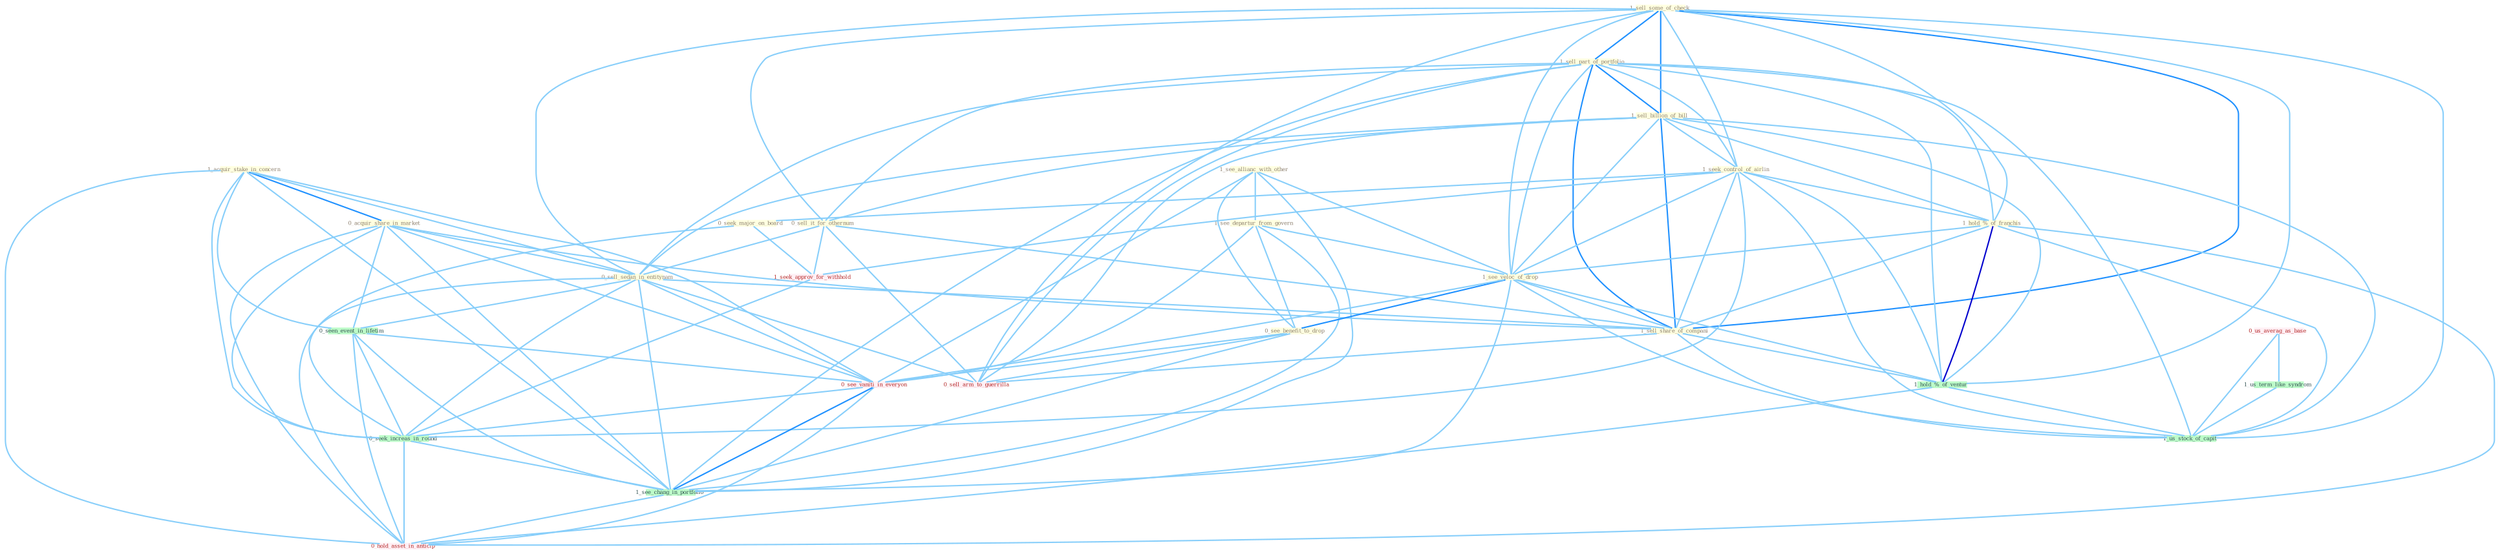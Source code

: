 Graph G{ 
    node
    [shape=polygon,style=filled,width=.5,height=.06,color="#BDFCC9",fixedsize=true,fontsize=4,
    fontcolor="#2f4f4f"];
    {node
    [color="#ffffe0", fontcolor="#8b7d6b"] "1_acquir_stake_in_concern " "1_sell_some_of_check " "1_sell_part_of_portfolio " "1_see_allianc_with_other " "1_sell_billion_of_bill " "0_acquir_share_in_market " "0_sell_it_for_othernum " "1_seek_control_of_airlin " "0_sell_sedan_in_entitynam " "1_see_departur_from_govern " "1_hold_%_of_franchis " "1_see_veloc_of_drop " "0_seek_major_on_board " "0_see_benefit_to_drop " "1_sell_share_of_compani "}
{node [color="#fff0f5", fontcolor="#b22222"] "0_us_averag_as_base " "1_seek_approv_for_withhold " "0_see_vaniti_in_everyon " "0_sell_arm_to_guerrilla " "0_hold_asset_in_anticip "}
edge [color="#B0E2FF"];

	"1_acquir_stake_in_concern " -- "0_acquir_share_in_market " [w="2", color="#1e90ff" , len=0.8];
	"1_acquir_stake_in_concern " -- "0_sell_sedan_in_entitynam " [w="1", color="#87cefa" ];
	"1_acquir_stake_in_concern " -- "0_seen_event_in_lifetim " [w="1", color="#87cefa" ];
	"1_acquir_stake_in_concern " -- "0_see_vaniti_in_everyon " [w="1", color="#87cefa" ];
	"1_acquir_stake_in_concern " -- "0_seek_increas_in_round " [w="1", color="#87cefa" ];
	"1_acquir_stake_in_concern " -- "1_see_chang_in_portfolio " [w="1", color="#87cefa" ];
	"1_acquir_stake_in_concern " -- "0_hold_asset_in_anticip " [w="1", color="#87cefa" ];
	"1_sell_some_of_check " -- "1_sell_part_of_portfolio " [w="2", color="#1e90ff" , len=0.8];
	"1_sell_some_of_check " -- "1_sell_billion_of_bill " [w="2", color="#1e90ff" , len=0.8];
	"1_sell_some_of_check " -- "0_sell_it_for_othernum " [w="1", color="#87cefa" ];
	"1_sell_some_of_check " -- "1_seek_control_of_airlin " [w="1", color="#87cefa" ];
	"1_sell_some_of_check " -- "0_sell_sedan_in_entitynam " [w="1", color="#87cefa" ];
	"1_sell_some_of_check " -- "1_hold_%_of_franchis " [w="1", color="#87cefa" ];
	"1_sell_some_of_check " -- "1_see_veloc_of_drop " [w="1", color="#87cefa" ];
	"1_sell_some_of_check " -- "1_sell_share_of_compani " [w="2", color="#1e90ff" , len=0.8];
	"1_sell_some_of_check " -- "1_hold_%_of_ventur " [w="1", color="#87cefa" ];
	"1_sell_some_of_check " -- "0_sell_arm_to_guerrilla " [w="1", color="#87cefa" ];
	"1_sell_some_of_check " -- "1_us_stock_of_capit " [w="1", color="#87cefa" ];
	"1_sell_part_of_portfolio " -- "1_sell_billion_of_bill " [w="2", color="#1e90ff" , len=0.8];
	"1_sell_part_of_portfolio " -- "0_sell_it_for_othernum " [w="1", color="#87cefa" ];
	"1_sell_part_of_portfolio " -- "1_seek_control_of_airlin " [w="1", color="#87cefa" ];
	"1_sell_part_of_portfolio " -- "0_sell_sedan_in_entitynam " [w="1", color="#87cefa" ];
	"1_sell_part_of_portfolio " -- "1_hold_%_of_franchis " [w="1", color="#87cefa" ];
	"1_sell_part_of_portfolio " -- "1_see_veloc_of_drop " [w="1", color="#87cefa" ];
	"1_sell_part_of_portfolio " -- "1_sell_share_of_compani " [w="2", color="#1e90ff" , len=0.8];
	"1_sell_part_of_portfolio " -- "1_hold_%_of_ventur " [w="1", color="#87cefa" ];
	"1_sell_part_of_portfolio " -- "0_sell_arm_to_guerrilla " [w="1", color="#87cefa" ];
	"1_sell_part_of_portfolio " -- "1_us_stock_of_capit " [w="1", color="#87cefa" ];
	"1_sell_part_of_portfolio " -- "1_see_chang_in_portfolio " [w="1", color="#87cefa" ];
	"1_see_allianc_with_other " -- "1_see_departur_from_govern " [w="1", color="#87cefa" ];
	"1_see_allianc_with_other " -- "1_see_veloc_of_drop " [w="1", color="#87cefa" ];
	"1_see_allianc_with_other " -- "0_see_benefit_to_drop " [w="1", color="#87cefa" ];
	"1_see_allianc_with_other " -- "0_see_vaniti_in_everyon " [w="1", color="#87cefa" ];
	"1_see_allianc_with_other " -- "1_see_chang_in_portfolio " [w="1", color="#87cefa" ];
	"1_sell_billion_of_bill " -- "0_sell_it_for_othernum " [w="1", color="#87cefa" ];
	"1_sell_billion_of_bill " -- "1_seek_control_of_airlin " [w="1", color="#87cefa" ];
	"1_sell_billion_of_bill " -- "0_sell_sedan_in_entitynam " [w="1", color="#87cefa" ];
	"1_sell_billion_of_bill " -- "1_hold_%_of_franchis " [w="1", color="#87cefa" ];
	"1_sell_billion_of_bill " -- "1_see_veloc_of_drop " [w="1", color="#87cefa" ];
	"1_sell_billion_of_bill " -- "1_sell_share_of_compani " [w="2", color="#1e90ff" , len=0.8];
	"1_sell_billion_of_bill " -- "1_hold_%_of_ventur " [w="1", color="#87cefa" ];
	"1_sell_billion_of_bill " -- "0_sell_arm_to_guerrilla " [w="1", color="#87cefa" ];
	"1_sell_billion_of_bill " -- "1_us_stock_of_capit " [w="1", color="#87cefa" ];
	"0_acquir_share_in_market " -- "0_sell_sedan_in_entitynam " [w="1", color="#87cefa" ];
	"0_acquir_share_in_market " -- "1_sell_share_of_compani " [w="1", color="#87cefa" ];
	"0_acquir_share_in_market " -- "0_seen_event_in_lifetim " [w="1", color="#87cefa" ];
	"0_acquir_share_in_market " -- "0_see_vaniti_in_everyon " [w="1", color="#87cefa" ];
	"0_acquir_share_in_market " -- "0_seek_increas_in_round " [w="1", color="#87cefa" ];
	"0_acquir_share_in_market " -- "1_see_chang_in_portfolio " [w="1", color="#87cefa" ];
	"0_acquir_share_in_market " -- "0_hold_asset_in_anticip " [w="1", color="#87cefa" ];
	"0_sell_it_for_othernum " -- "0_sell_sedan_in_entitynam " [w="1", color="#87cefa" ];
	"0_sell_it_for_othernum " -- "1_sell_share_of_compani " [w="1", color="#87cefa" ];
	"0_sell_it_for_othernum " -- "1_seek_approv_for_withhold " [w="1", color="#87cefa" ];
	"0_sell_it_for_othernum " -- "0_sell_arm_to_guerrilla " [w="1", color="#87cefa" ];
	"1_seek_control_of_airlin " -- "1_hold_%_of_franchis " [w="1", color="#87cefa" ];
	"1_seek_control_of_airlin " -- "1_see_veloc_of_drop " [w="1", color="#87cefa" ];
	"1_seek_control_of_airlin " -- "0_seek_major_on_board " [w="1", color="#87cefa" ];
	"1_seek_control_of_airlin " -- "1_sell_share_of_compani " [w="1", color="#87cefa" ];
	"1_seek_control_of_airlin " -- "1_seek_approv_for_withhold " [w="1", color="#87cefa" ];
	"1_seek_control_of_airlin " -- "1_hold_%_of_ventur " [w="1", color="#87cefa" ];
	"1_seek_control_of_airlin " -- "0_seek_increas_in_round " [w="1", color="#87cefa" ];
	"1_seek_control_of_airlin " -- "1_us_stock_of_capit " [w="1", color="#87cefa" ];
	"0_sell_sedan_in_entitynam " -- "1_sell_share_of_compani " [w="1", color="#87cefa" ];
	"0_sell_sedan_in_entitynam " -- "0_seen_event_in_lifetim " [w="1", color="#87cefa" ];
	"0_sell_sedan_in_entitynam " -- "0_see_vaniti_in_everyon " [w="1", color="#87cefa" ];
	"0_sell_sedan_in_entitynam " -- "0_sell_arm_to_guerrilla " [w="1", color="#87cefa" ];
	"0_sell_sedan_in_entitynam " -- "0_seek_increas_in_round " [w="1", color="#87cefa" ];
	"0_sell_sedan_in_entitynam " -- "1_see_chang_in_portfolio " [w="1", color="#87cefa" ];
	"0_sell_sedan_in_entitynam " -- "0_hold_asset_in_anticip " [w="1", color="#87cefa" ];
	"1_see_departur_from_govern " -- "1_see_veloc_of_drop " [w="1", color="#87cefa" ];
	"1_see_departur_from_govern " -- "0_see_benefit_to_drop " [w="1", color="#87cefa" ];
	"1_see_departur_from_govern " -- "0_see_vaniti_in_everyon " [w="1", color="#87cefa" ];
	"1_see_departur_from_govern " -- "1_see_chang_in_portfolio " [w="1", color="#87cefa" ];
	"1_hold_%_of_franchis " -- "1_see_veloc_of_drop " [w="1", color="#87cefa" ];
	"1_hold_%_of_franchis " -- "1_sell_share_of_compani " [w="1", color="#87cefa" ];
	"1_hold_%_of_franchis " -- "1_hold_%_of_ventur " [w="3", color="#0000cd" , len=0.6];
	"1_hold_%_of_franchis " -- "1_us_stock_of_capit " [w="1", color="#87cefa" ];
	"1_hold_%_of_franchis " -- "0_hold_asset_in_anticip " [w="1", color="#87cefa" ];
	"1_see_veloc_of_drop " -- "0_see_benefit_to_drop " [w="2", color="#1e90ff" , len=0.8];
	"1_see_veloc_of_drop " -- "1_sell_share_of_compani " [w="1", color="#87cefa" ];
	"1_see_veloc_of_drop " -- "1_hold_%_of_ventur " [w="1", color="#87cefa" ];
	"1_see_veloc_of_drop " -- "0_see_vaniti_in_everyon " [w="1", color="#87cefa" ];
	"1_see_veloc_of_drop " -- "1_us_stock_of_capit " [w="1", color="#87cefa" ];
	"1_see_veloc_of_drop " -- "1_see_chang_in_portfolio " [w="1", color="#87cefa" ];
	"0_seek_major_on_board " -- "1_seek_approv_for_withhold " [w="1", color="#87cefa" ];
	"0_seek_major_on_board " -- "0_seek_increas_in_round " [w="1", color="#87cefa" ];
	"0_see_benefit_to_drop " -- "0_see_vaniti_in_everyon " [w="1", color="#87cefa" ];
	"0_see_benefit_to_drop " -- "0_sell_arm_to_guerrilla " [w="1", color="#87cefa" ];
	"0_see_benefit_to_drop " -- "1_see_chang_in_portfolio " [w="1", color="#87cefa" ];
	"1_sell_share_of_compani " -- "1_hold_%_of_ventur " [w="1", color="#87cefa" ];
	"1_sell_share_of_compani " -- "0_sell_arm_to_guerrilla " [w="1", color="#87cefa" ];
	"1_sell_share_of_compani " -- "1_us_stock_of_capit " [w="1", color="#87cefa" ];
	"0_seen_event_in_lifetim " -- "0_see_vaniti_in_everyon " [w="1", color="#87cefa" ];
	"0_seen_event_in_lifetim " -- "0_seek_increas_in_round " [w="1", color="#87cefa" ];
	"0_seen_event_in_lifetim " -- "1_see_chang_in_portfolio " [w="1", color="#87cefa" ];
	"0_seen_event_in_lifetim " -- "0_hold_asset_in_anticip " [w="1", color="#87cefa" ];
	"0_us_averag_as_base " -- "1_us_term_like_syndrom " [w="1", color="#87cefa" ];
	"0_us_averag_as_base " -- "1_us_stock_of_capit " [w="1", color="#87cefa" ];
	"1_us_term_like_syndrom " -- "1_us_stock_of_capit " [w="1", color="#87cefa" ];
	"1_seek_approv_for_withhold " -- "0_seek_increas_in_round " [w="1", color="#87cefa" ];
	"1_hold_%_of_ventur " -- "1_us_stock_of_capit " [w="1", color="#87cefa" ];
	"1_hold_%_of_ventur " -- "0_hold_asset_in_anticip " [w="1", color="#87cefa" ];
	"0_see_vaniti_in_everyon " -- "0_seek_increas_in_round " [w="1", color="#87cefa" ];
	"0_see_vaniti_in_everyon " -- "1_see_chang_in_portfolio " [w="2", color="#1e90ff" , len=0.8];
	"0_see_vaniti_in_everyon " -- "0_hold_asset_in_anticip " [w="1", color="#87cefa" ];
	"0_seek_increas_in_round " -- "1_see_chang_in_portfolio " [w="1", color="#87cefa" ];
	"0_seek_increas_in_round " -- "0_hold_asset_in_anticip " [w="1", color="#87cefa" ];
	"1_see_chang_in_portfolio " -- "0_hold_asset_in_anticip " [w="1", color="#87cefa" ];
}